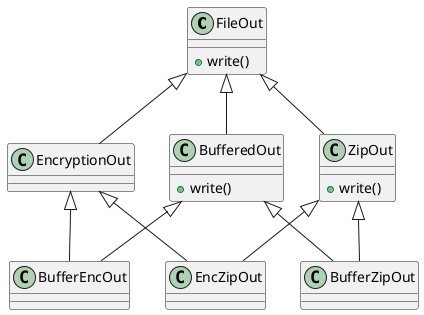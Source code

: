@startuml
'https://plantuml.com/class-diagram

class FileOut {
+ write()
}
class BufferedOut {
+ write()
}
class ZipOut {
+ write()
}
class EncryptionOut {
}

class BufferEncOut {
}
class BufferZipOut {
}
class EncZipOut {
}


FileOut <|-- BufferedOut
FileOut <|-- ZipOut
FileOut <|-- EncryptionOut

BufferedOut <|-- BufferEncOut
EncryptionOut <|-- BufferEncOut

BufferedOut <|-- BufferZipOut
ZipOut <|-- BufferZipOut

EncryptionOut <|-- EncZipOut
ZipOut <|-- EncZipOut


@enduml